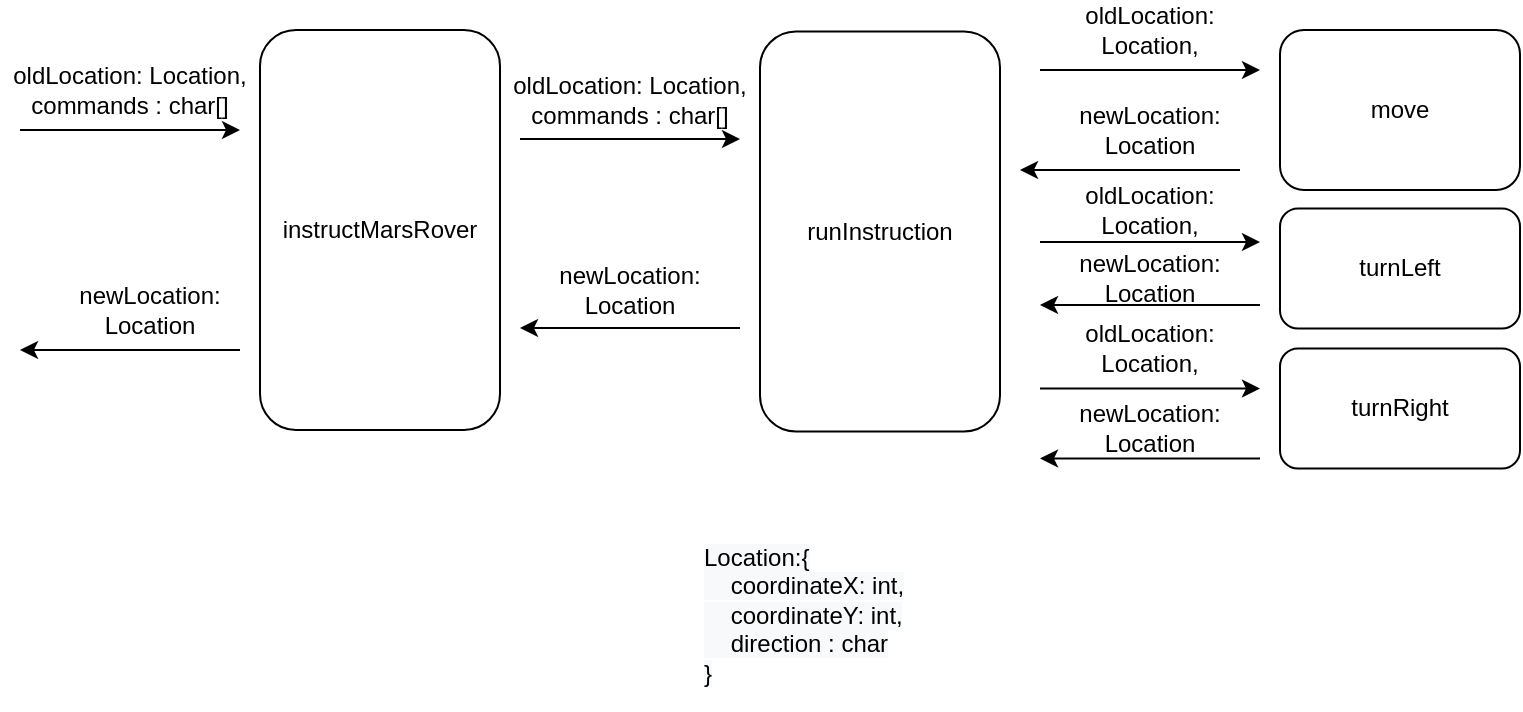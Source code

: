 <mxfile version="13.4.5" type="device"><diagram id="FtFxASKEof_AsrVtz9TF" name="Page-1"><mxGraphModel dx="2176" dy="654" grid="1" gridSize="10" guides="1" tooltips="1" connect="1" arrows="1" fold="1" page="1" pageScale="1" pageWidth="850" pageHeight="1100" math="0" shadow="0"><root><mxCell id="0"/><mxCell id="1" parent="0"/><mxCell id="ekBflJ3TkBcEWzq7XRg9-1" value="instructMarsRover" style="rounded=1;whiteSpace=wrap;html=1;" vertex="1" parent="1"><mxGeometry x="-110" y="230" width="120" height="200" as="geometry"/></mxCell><mxCell id="ekBflJ3TkBcEWzq7XRg9-2" value="" style="endArrow=classic;html=1;" edge="1" parent="1"><mxGeometry width="50" height="50" relative="1" as="geometry"><mxPoint x="-230" y="280" as="sourcePoint"/><mxPoint x="-120" y="280" as="targetPoint"/></mxGeometry></mxCell><mxCell id="ekBflJ3TkBcEWzq7XRg9-4" value="oldLocation: Location, commands : char[]" style="text;html=1;strokeColor=none;fillColor=none;align=center;verticalAlign=middle;whiteSpace=wrap;rounded=0;" vertex="1" parent="1"><mxGeometry x="-240" y="250" width="130" height="20" as="geometry"/></mxCell><mxCell id="ekBflJ3TkBcEWzq7XRg9-5" value="move" style="rounded=1;whiteSpace=wrap;html=1;" vertex="1" parent="1"><mxGeometry x="400" y="230" width="120" height="80" as="geometry"/></mxCell><mxCell id="ekBflJ3TkBcEWzq7XRg9-6" value="" style="endArrow=classic;html=1;" edge="1" parent="1"><mxGeometry width="50" height="50" relative="1" as="geometry"><mxPoint x="280" y="250" as="sourcePoint"/><mxPoint x="390" y="250" as="targetPoint"/></mxGeometry></mxCell><mxCell id="ekBflJ3TkBcEWzq7XRg9-10" value="" style="endArrow=classic;html=1;" edge="1" parent="1"><mxGeometry width="50" height="50" relative="1" as="geometry"><mxPoint x="-120" y="390" as="sourcePoint"/><mxPoint x="-230" y="390" as="targetPoint"/></mxGeometry></mxCell><mxCell id="ekBflJ3TkBcEWzq7XRg9-11" value="newLocation: Location" style="text;html=1;strokeColor=none;fillColor=none;align=center;verticalAlign=middle;whiteSpace=wrap;rounded=0;" vertex="1" parent="1"><mxGeometry x="-210" y="360" width="90" height="20" as="geometry"/></mxCell><mxCell id="ekBflJ3TkBcEWzq7XRg9-12" value="oldLocation: Location," style="text;html=1;strokeColor=none;fillColor=none;align=center;verticalAlign=middle;whiteSpace=wrap;rounded=0;" vertex="1" parent="1"><mxGeometry x="280" y="220" width="110" height="20" as="geometry"/></mxCell><mxCell id="ekBflJ3TkBcEWzq7XRg9-13" value="" style="endArrow=classic;html=1;" edge="1" parent="1"><mxGeometry width="50" height="50" relative="1" as="geometry"><mxPoint x="380" y="300" as="sourcePoint"/><mxPoint x="270" y="300" as="targetPoint"/></mxGeometry></mxCell><mxCell id="ekBflJ3TkBcEWzq7XRg9-14" value="newLocation: Location" style="text;html=1;strokeColor=none;fillColor=none;align=center;verticalAlign=middle;whiteSpace=wrap;rounded=0;" vertex="1" parent="1"><mxGeometry x="285" y="270" width="100" height="20" as="geometry"/></mxCell><mxCell id="ekBflJ3TkBcEWzq7XRg9-18" value="turnLeft" style="rounded=1;whiteSpace=wrap;html=1;" vertex="1" parent="1"><mxGeometry x="400" y="319.25" width="120" height="60" as="geometry"/></mxCell><mxCell id="ekBflJ3TkBcEWzq7XRg9-19" value="turnRight" style="rounded=1;whiteSpace=wrap;html=1;" vertex="1" parent="1"><mxGeometry x="400" y="389.25" width="120" height="60" as="geometry"/></mxCell><mxCell id="ekBflJ3TkBcEWzq7XRg9-20" value="" style="endArrow=classic;html=1;" edge="1" parent="1"><mxGeometry width="50" height="50" relative="1" as="geometry"><mxPoint x="280" y="336" as="sourcePoint"/><mxPoint x="390" y="336" as="targetPoint"/></mxGeometry></mxCell><mxCell id="ekBflJ3TkBcEWzq7XRg9-21" value="oldLocation: Location," style="text;html=1;strokeColor=none;fillColor=none;align=center;verticalAlign=middle;whiteSpace=wrap;rounded=0;" vertex="1" parent="1"><mxGeometry x="280" y="310" width="110" height="20" as="geometry"/></mxCell><mxCell id="ekBflJ3TkBcEWzq7XRg9-22" value="" style="endArrow=classic;html=1;" edge="1" parent="1"><mxGeometry width="50" height="50" relative="1" as="geometry"><mxPoint x="390" y="367.5" as="sourcePoint"/><mxPoint x="280" y="367.5" as="targetPoint"/></mxGeometry></mxCell><mxCell id="ekBflJ3TkBcEWzq7XRg9-23" value="newLocation: Location" style="text;html=1;strokeColor=none;fillColor=none;align=center;verticalAlign=middle;whiteSpace=wrap;rounded=0;" vertex="1" parent="1"><mxGeometry x="290" y="343.5" width="90" height="20" as="geometry"/></mxCell><mxCell id="ekBflJ3TkBcEWzq7XRg9-24" value="" style="endArrow=classic;html=1;" edge="1" parent="1"><mxGeometry width="50" height="50" relative="1" as="geometry"><mxPoint x="280" y="409.25" as="sourcePoint"/><mxPoint x="390" y="409.25" as="targetPoint"/></mxGeometry></mxCell><mxCell id="ekBflJ3TkBcEWzq7XRg9-25" value="oldLocation: Location," style="text;html=1;strokeColor=none;fillColor=none;align=center;verticalAlign=middle;whiteSpace=wrap;rounded=0;" vertex="1" parent="1"><mxGeometry x="280" y="379.25" width="110" height="20" as="geometry"/></mxCell><mxCell id="ekBflJ3TkBcEWzq7XRg9-26" value="" style="endArrow=classic;html=1;" edge="1" parent="1"><mxGeometry width="50" height="50" relative="1" as="geometry"><mxPoint x="390" y="444.25" as="sourcePoint"/><mxPoint x="280" y="444.25" as="targetPoint"/></mxGeometry></mxCell><mxCell id="ekBflJ3TkBcEWzq7XRg9-27" value="newLocation: Location" style="text;html=1;strokeColor=none;fillColor=none;align=center;verticalAlign=middle;whiteSpace=wrap;rounded=0;" vertex="1" parent="1"><mxGeometry x="290" y="419.25" width="90" height="20" as="geometry"/></mxCell><mxCell id="ekBflJ3TkBcEWzq7XRg9-29" value="&lt;span style=&quot;color: rgb(0 , 0 , 0) ; font-family: &amp;#34;helvetica&amp;#34; ; font-size: 12px ; font-style: normal ; font-weight: 400 ; letter-spacing: normal ; text-align: center ; text-indent: 0px ; text-transform: none ; word-spacing: 0px ; background-color: rgb(248 , 249 , 250) ; display: inline ; float: none&quot;&gt;Location:{&lt;br&gt;&amp;nbsp; &amp;nbsp; coordinateX: int,&lt;br&gt;&amp;nbsp; &amp;nbsp; coordinateY: int,&lt;br&gt;&amp;nbsp; &amp;nbsp; direction : char&lt;br&gt;}&lt;br&gt;&lt;/span&gt;" style="text;whiteSpace=wrap;html=1;" vertex="1" parent="1"><mxGeometry x="110" y="480" width="180" height="90" as="geometry"/></mxCell><mxCell id="ekBflJ3TkBcEWzq7XRg9-32" value="runInstruction" style="rounded=1;whiteSpace=wrap;html=1;" vertex="1" parent="1"><mxGeometry x="140" y="230.75" width="120" height="200" as="geometry"/></mxCell><mxCell id="ekBflJ3TkBcEWzq7XRg9-33" value="" style="endArrow=classic;html=1;" edge="1" parent="1"><mxGeometry width="50" height="50" relative="1" as="geometry"><mxPoint x="20" y="284.5" as="sourcePoint"/><mxPoint x="130" y="284.5" as="targetPoint"/></mxGeometry></mxCell><mxCell id="ekBflJ3TkBcEWzq7XRg9-34" value="oldLocation: Location, commands : char[]" style="text;html=1;strokeColor=none;fillColor=none;align=center;verticalAlign=middle;whiteSpace=wrap;rounded=0;" vertex="1" parent="1"><mxGeometry x="10" y="254.5" width="130" height="20" as="geometry"/></mxCell><mxCell id="ekBflJ3TkBcEWzq7XRg9-35" value="" style="endArrow=classic;html=1;" edge="1" parent="1"><mxGeometry width="50" height="50" relative="1" as="geometry"><mxPoint x="130" y="379" as="sourcePoint"/><mxPoint x="20" y="379" as="targetPoint"/></mxGeometry></mxCell><mxCell id="ekBflJ3TkBcEWzq7XRg9-36" value="newLocation: Location" style="text;html=1;strokeColor=none;fillColor=none;align=center;verticalAlign=middle;whiteSpace=wrap;rounded=0;" vertex="1" parent="1"><mxGeometry x="30" y="350" width="90" height="20" as="geometry"/></mxCell></root></mxGraphModel></diagram></mxfile>